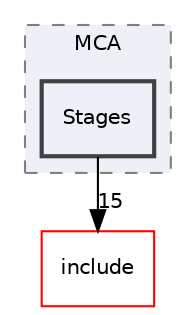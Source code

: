 digraph "lib/MCA/Stages"
{
 // LATEX_PDF_SIZE
  bgcolor="transparent";
  edge [fontname="Helvetica",fontsize="10",labelfontname="Helvetica",labelfontsize="10"];
  node [fontname="Helvetica",fontsize="10",shape="box"];
  compound=true
  subgraph clusterdir_cb45c0f3679d3f959ecd5a490a86aa87 {
    graph [ bgcolor="#edf0f7", pencolor="grey50", style="filled,dashed,", label="MCA", fontname="Helvetica", fontsize="10", URL="dir_cb45c0f3679d3f959ecd5a490a86aa87.html"]
  dir_999af61297cf0c12b9751b0d9cf75e5d [label="Stages", style="filled,bold,", fillcolor="#edf0f7", color="grey25", URL="dir_999af61297cf0c12b9751b0d9cf75e5d.html"];
  }
  dir_d44c64559bbebec7f509842c48db8b23 [label="include", style="", fillcolor="#edf0f7", color="red", URL="dir_d44c64559bbebec7f509842c48db8b23.html"];
  dir_999af61297cf0c12b9751b0d9cf75e5d->dir_d44c64559bbebec7f509842c48db8b23 [headlabel="15", labeldistance=1.5 headhref="dir_000181_000082.html"];
}
